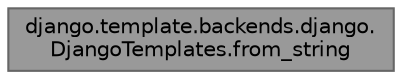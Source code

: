 digraph "django.template.backends.django.DjangoTemplates.from_string"
{
 
  bgcolor="transparent";
  edge [fontname=Helvetica,fontsize=10,labelfontname=Helvetica,labelfontsize=10];
  node [fontname=Helvetica,fontsize=10,shape=box,height=0.2,width=0.4];
  rankdir="LR";
  Node1 [id="Node000001",label="django.template.backends.django.\lDjangoTemplates.from_string",height=0.2,width=0.4,color="gray40", fillcolor="grey60", style="filled", fontcolor="black",tooltip=" "];
}
